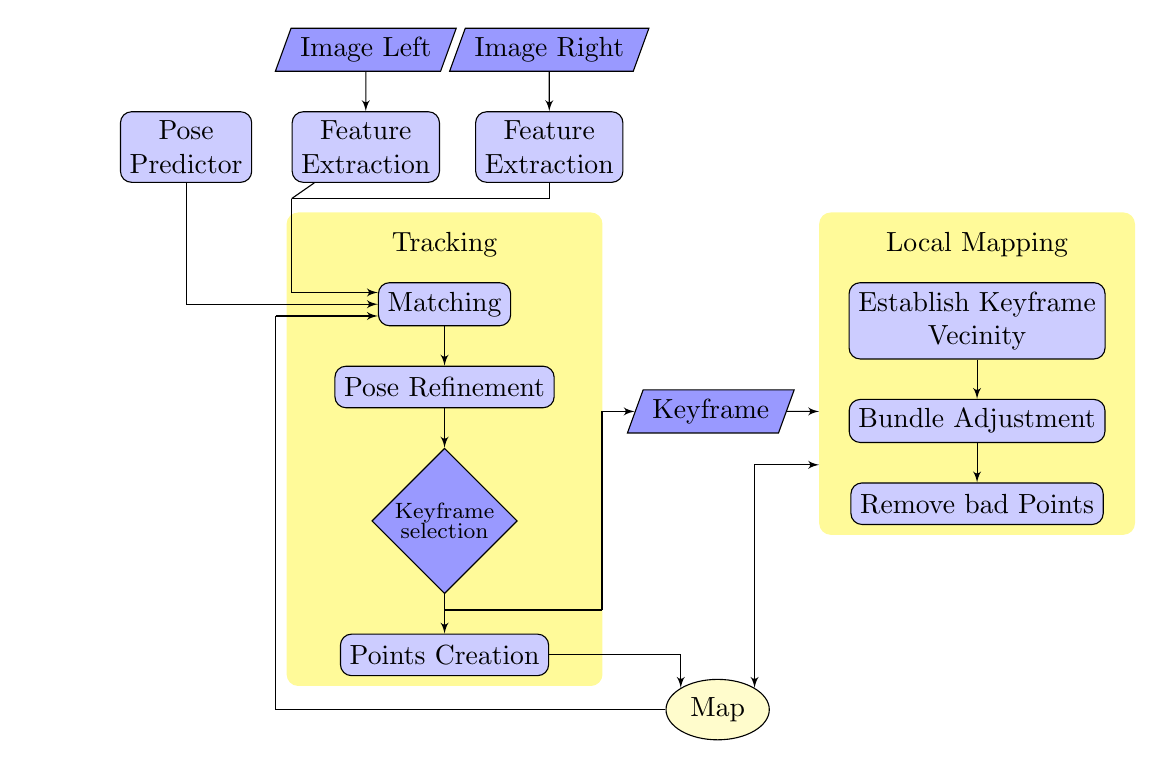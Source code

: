 % Define block styles
\tikzstyle{decision} = [diamond, draw, fill=yellow!40, 
    text width=4.5em, text badly centered, inner sep=0pt,transform shape] % transform shape es para poder escalar los nodos
\tikzstyle{decisiong} = [diamond, draw, fill=blue!40, 
    text width=4.em,text badly centered, inner sep=0pt, transform shape]
\tikzstyle{block} = [rectangle, minimum width=1cm, minimum height=0.5cm, draw, fill=yellow!20, 
    text width=20em, text centered, rounded corners, minimum height=1.5em,transform shape]
\tikzstyle{blockjusttext} = [rectangle, text centered, rounded corners,transform shape]
\tikzstyle{blockg} = [rectangle, minimum width=1cm, minimum height=0.5cm, draw, fill=blue!20, text centered, rounded corners, minimum height=1.5em,transform shape]
\tikzstyle{arrow} = [draw, -latex']
\tikzstyle{doublearrow} = [draw, latex'-latex']
\tikzstyle{line} = [draw]
\tikzstyle{cloud} = [draw, ellipse,fill=yellow!20, minimum height=2em,transform shape]
\tikzstyle{data} = [draw,trapezium,trapezium left angle=70,trapezium right angle=-70, fill=blue!40,,transform shape]


\begin{tikzpicture}[remember picture, auto]

	% Stereo Images Node
	\node [data] (ImageLeft) {Image Left};
	\node [blockg, anchor=north, below = 0.5cm of ImageLeft, align=center] (FeatureExtractionLeft) {Feature\\ Extraction};
	\node [data, right = 0.1cm  of ImageLeft] (ImageRight) {Image Right};
	\node [blockg, anchor=north, below = 0.5cm of ImageRight, align=center] (FeatureExtractionRight) {Feature\\ Extraction};

  %%%%%%%%%%%%%%%%%%%%%%%%%%%%%%%%%%%%%%%%%%%%%%%%%%%%%%%%%%%%%%%%%%%%%%%%%%%%%%%%%%%%%%%%%%%%%%%  
	%% Tracking
	%%%%%%%%%%%%%%%%%%%%%%%%%%%%%%%%%%%%%%%%%%%%%%%%%%%%%%%%%%%%%%%%%%%%%%%%%%%%%%%%%%%%%%%%%%%%%%%  
	
  % Tracking nodes
	\node [blockjusttext, text width=10em, anchor=north] (trackingTitle) at ($(FeatureExtractionLeft.south)+(1cm,-0.5cm)$) {Tracking}; % posicionamos el nodo trackingtitle abajo a la derecha
  \node [blockg, below = 0.2cm of trackingTitle] (Matching) {Matching};
  \node [blockg, below = 0.5cm of Matching] (PoseRefinement) {Pose Refinement};
  \node [decisiong, below = 0.5cm of PoseRefinement, align=center] (KeyframeSelection) {\footnotesize Keyframe\\ \vspace{-5pt} selection};
  \node [blockg, below = 0.5cm of KeyframeSelection] (PointsCreation) {Points Creation};
            
  % Tracking Background Node
  \begin{scope}[on background layer]
		\node [rectangle, draw=yellow!40, fill=yellow!40, 
    		fit=(trackingTitle) (PointsCreation), rounded corners, transform shape] (Tracking) {}; 
  \end{scope}
  
  %%%%%%%%%%%%%%%%%%%%%%%%%%%%%%%%%%%%%%%%%%%%%%%%%%%%%%%%%%%%%%%%%%%%%%%%%%%%%%%%%%%%%%%%%%%%%%%  
	%% Mapping
	%%%%%%%%%%%%%%%%%%%%%%%%%%%%%%%%%%%%%%%%%%%%%%%%%%%%%%%%%%%%%%%%%%%%%%%%%%%%%%%%%%%%%%%%%%%%%%%  
  
 	% Map	node
	\node [cloud, right = 0.5cm  of Tracking] (Map) at ($(Tracking.south east)+(0.3cm,-0.3cm)$) {Map};
    
    
	% Mapping nodes
	\node [blockjusttext, text width=10em, anchor=west] (mappingTitle) at ($(trackingTitle.east)+(3cm,0)$) {Local Mapping};
	\node [blockg, below = 0.2cm of mappingTitle, align=center] (FindNewMeas) {Establish Keyframe\\ Vecinity};
	\node [blockg, below = 0.5cm of FindNewMeas, align=center] (BundleAdjustment) {Bundle Adjustment}; % se usa el align para poder hacer el salto de linea
	\node [blockg, below = 0.5cm of BundleAdjustment] (RemoveBadPoints) {Remove bad Points};

	 
  % Mapping Background Node
  \begin{scope}[on background layer]
		\node [rectangle, draw=yellow!40, fill=yellow!40, 
    		fit=(mappingTitle) (RemoveBadPoints), rounded corners, transform shape] (Mapping) {}; 
  \end{scope}
  
  % Keyframe node
  \node [data] (Keyframe) at  ($(Tracking)!0.5!(Mapping)$) {Keyframe}; % esto es para ponerlo justo entre medio de los dos nodos
  
  % Pose Prediction Node
  \node [blockg, anchor=east, align=center] (PosePrediction) at ($(FeatureExtractionLeft.west)+(-0.5cm,0cm)$) {Pose\\ Predictor};

  
  %%%%%%%%%%%%%%%%%%%%%%%%%%%%%%%%%%%%%%%%%%%%%%%%%%%%%%%%%%%%%%%%%%%%%%%%%%%%%%%%%%%%%%%%%%%%%%%  
	%% Edges
	%%%%%%%%%%%%%%%%%%%%%%%%%%%%%%%%%%%%%%%%%%%%%%%%%%%%%%%%%%%%%%%%%%%%%%%%%%%%%%%%%%%%%%%%%%%%%%%
  
	% Para unir flechas (son basicamente nodos sin etiquetas)
	%\coordinate (MergeExtractors) at ($(FeatureExtractionLeft.south)+(-1.01cm,-0.2cm)$);
	\coordinate (MergeMapMatching) at ($(Matching.190)+(-1.3cm,0cm)$);
	\coordinate (MergeExtractors) at ($(FeatureExtractionLeft.south west)+(0cm,-0.2cm)$);
  \coordinate (MergeKeyframeSelection) at ($(KeyframeSelection.south)+(0cm,-0.2cm)$);
  \coordinate (MergeKeyframeCorner) at ($(MergeKeyframeSelection.east)+(2cm,0cm)$);
  
  % Draw Tracking edges
  \path [arrow] (ImageLeft) -- (FeatureExtractionLeft.north);
  \path [arrow] (ImageRight) -- (FeatureExtractionRight.north);
  \path [arrow] (Matching) -- (PoseRefinement);
  \path [arrow] (PoseRefinement) -- (KeyframeSelection);
  \path [line] (KeyframeSelection) -- (MergeKeyframeSelection);  
  \path [arrow] (MergeKeyframeSelection) -- (PointsCreation);
  
	% Merge Tracking incoming arrows
	\path [line] (FeatureExtractionLeft) -- (MergeExtractors); % el (-|) pone la flecha con un codo
  \path [line] (FeatureExtractionRight) |- (MergeExtractors);
  \path [arrow] (PosePrediction) |- (Matching);
  \path [arrow] (MergeExtractors) |- (Matching.170);
  
	    
  % Draw Keyframe edges
  \path [line] (MergeKeyframeSelection) -| (MergeKeyframeCorner);
  \path [arrow] (MergeKeyframeCorner.north) |- (Keyframe.west); % .west para que llegue a la izq del nodo
  \path [arrow] (Keyframe.0) --  (Keyframe -| Mapping.west);  % linea derecha
    
  % Draw Mapping edges
  \path [arrow] (FindNewMeas) -- (BundleAdjustment);
  \path [arrow] (BundleAdjustment) -- (RemoveBadPoints);
  
	% Draw Map edges  
  \path [doublearrow] (Map.north east) |- (Mapping.210);
  \path [line] (Map) -| (MergeMapMatching.west);
  \path [arrow] (MergeMapMatching.east) -- (Matching.190);
  \path [arrow] (PointsCreation.east) -| (Map.north west);
  
\end{tikzpicture}
